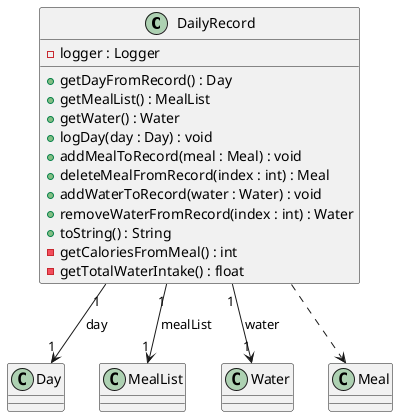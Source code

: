 @startuml

class DailyRecord {
    - logger : Logger
    + getDayFromRecord() : Day
    + getMealList() : MealList
    + getWater() : Water
    + logDay(day : Day) : void
    + addMealToRecord(meal : Meal) : void
    + deleteMealFromRecord(index : int) : Meal
    + addWaterToRecord(water : Water) : void
    + removeWaterFromRecord(index : int) : Water
    + toString() : String
    - getCaloriesFromMeal() : int
    - getTotalWaterIntake() : float
}

class Day
class MealList
class Water
class Meal

DailyRecord "1" --> "1" Day : day
DailyRecord "1" --> "1" MealList : mealList
DailyRecord "1" --> "1" Water : water

DailyRecord ..> Meal

@enduml
